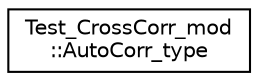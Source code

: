 digraph "Graphical Class Hierarchy"
{
 // LATEX_PDF_SIZE
  edge [fontname="Helvetica",fontsize="10",labelfontname="Helvetica",labelfontsize="10"];
  node [fontname="Helvetica",fontsize="10",shape=record];
  rankdir="LR";
  Node0 [label="Test_CrossCorr_mod\l::AutoCorr_type",height=0.2,width=0.4,color="black", fillcolor="white", style="filled",URL="$structTest__CrossCorr__mod_1_1AutoCorr__type.html",tooltip=" "];
}
